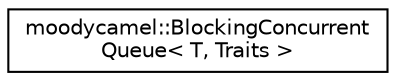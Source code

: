digraph "Graphical Class Hierarchy"
{
 // LATEX_PDF_SIZE
  edge [fontname="Helvetica",fontsize="10",labelfontname="Helvetica",labelfontsize="10"];
  node [fontname="Helvetica",fontsize="10",shape=record];
  rankdir="LR";
  Node0 [label="moodycamel::BlockingConcurrent\lQueue\< T, Traits \>",height=0.2,width=0.4,color="black", fillcolor="white", style="filled",URL="$classmoodycamel_1_1BlockingConcurrentQueue.html",tooltip=" "];
}
